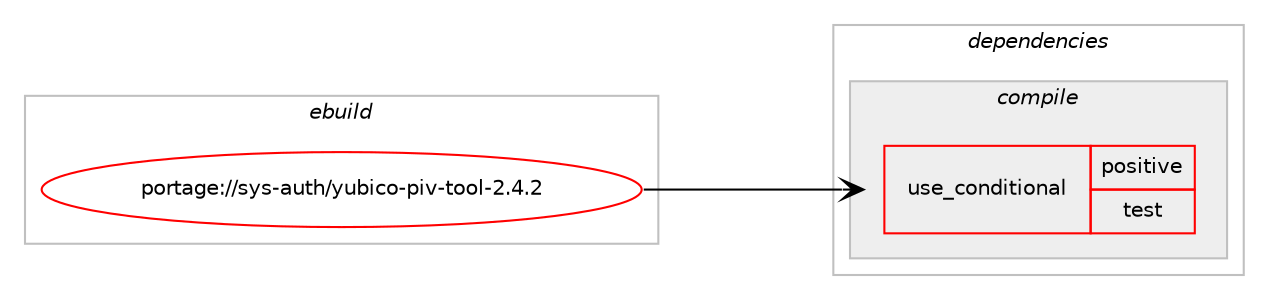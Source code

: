 digraph prolog {

# *************
# Graph options
# *************

newrank=true;
concentrate=true;
compound=true;
graph [rankdir=LR,fontname=Helvetica,fontsize=10,ranksep=1.5];#, ranksep=2.5, nodesep=0.2];
edge  [arrowhead=vee];
node  [fontname=Helvetica,fontsize=10];

# **********
# The ebuild
# **********

subgraph cluster_leftcol {
color=gray;
rank=same;
label=<<i>ebuild</i>>;
id [label="portage://sys-auth/yubico-piv-tool-2.4.2", color=red, width=4, href="../sys-auth/yubico-piv-tool-2.4.2.svg"];
}

# ****************
# The dependencies
# ****************

subgraph cluster_midcol {
color=gray;
label=<<i>dependencies</i>>;
subgraph cluster_compile {
fillcolor="#eeeeee";
style=filled;
label=<<i>compile</i>>;
subgraph cond12326 {
dependency18332 [label=<<TABLE BORDER="0" CELLBORDER="1" CELLSPACING="0" CELLPADDING="4"><TR><TD ROWSPAN="3" CELLPADDING="10">use_conditional</TD></TR><TR><TD>positive</TD></TR><TR><TD>test</TD></TR></TABLE>>, shape=none, color=red];
# *** BEGIN UNKNOWN DEPENDENCY TYPE (TODO) ***
# dependency18332 -> package_dependency(portage://sys-auth/yubico-piv-tool-2.4.2,install,no,dev-libs,check,none,[,,],[],[])
# *** END UNKNOWN DEPENDENCY TYPE (TODO) ***

}
id:e -> dependency18332:w [weight=20,style="solid",arrowhead="vee"];
# *** BEGIN UNKNOWN DEPENDENCY TYPE (TODO) ***
# id -> package_dependency(portage://sys-auth/yubico-piv-tool-2.4.2,install,no,dev-libs,openssl,none,[,,],any_same_slot,[use(disable(bindist),negative)])
# *** END UNKNOWN DEPENDENCY TYPE (TODO) ***

# *** BEGIN UNKNOWN DEPENDENCY TYPE (TODO) ***
# id -> package_dependency(portage://sys-auth/yubico-piv-tool-2.4.2,install,no,sys-apps,pcsc-lite,none,[,,],[],[])
# *** END UNKNOWN DEPENDENCY TYPE (TODO) ***

}
subgraph cluster_compileandrun {
fillcolor="#eeeeee";
style=filled;
label=<<i>compile and run</i>>;
}
subgraph cluster_run {
fillcolor="#eeeeee";
style=filled;
label=<<i>run</i>>;
# *** BEGIN UNKNOWN DEPENDENCY TYPE (TODO) ***
# id -> package_dependency(portage://sys-auth/yubico-piv-tool-2.4.2,run,no,dev-libs,openssl,none,[,,],any_same_slot,[use(disable(bindist),negative)])
# *** END UNKNOWN DEPENDENCY TYPE (TODO) ***

# *** BEGIN UNKNOWN DEPENDENCY TYPE (TODO) ***
# id -> package_dependency(portage://sys-auth/yubico-piv-tool-2.4.2,run,no,sys-apps,pcsc-lite,none,[,,],[],[])
# *** END UNKNOWN DEPENDENCY TYPE (TODO) ***

}
}

# **************
# The candidates
# **************

subgraph cluster_choices {
rank=same;
color=gray;
label=<<i>candidates</i>>;

}

}
